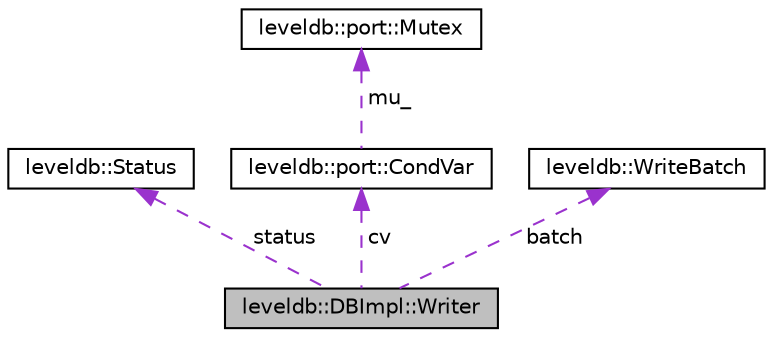 digraph "leveldb::DBImpl::Writer"
{
  edge [fontname="Helvetica",fontsize="10",labelfontname="Helvetica",labelfontsize="10"];
  node [fontname="Helvetica",fontsize="10",shape=record];
  Node1 [label="leveldb::DBImpl::Writer",height=0.2,width=0.4,color="black", fillcolor="grey75", style="filled" fontcolor="black"];
  Node2 -> Node1 [dir="back",color="darkorchid3",fontsize="10",style="dashed",label=" status" ];
  Node2 [label="leveldb::Status",height=0.2,width=0.4,color="black", fillcolor="white", style="filled",URL="$classleveldb_1_1_status.html"];
  Node3 -> Node1 [dir="back",color="darkorchid3",fontsize="10",style="dashed",label=" cv" ];
  Node3 [label="leveldb::port::CondVar",height=0.2,width=0.4,color="black", fillcolor="white", style="filled",URL="$classleveldb_1_1port_1_1_cond_var.html"];
  Node4 -> Node3 [dir="back",color="darkorchid3",fontsize="10",style="dashed",label=" mu_" ];
  Node4 [label="leveldb::port::Mutex",height=0.2,width=0.4,color="black", fillcolor="white", style="filled",URL="$classleveldb_1_1port_1_1_mutex.html"];
  Node5 -> Node1 [dir="back",color="darkorchid3",fontsize="10",style="dashed",label=" batch" ];
  Node5 [label="leveldb::WriteBatch",height=0.2,width=0.4,color="black", fillcolor="white", style="filled",URL="$classleveldb_1_1_write_batch.html"];
}
